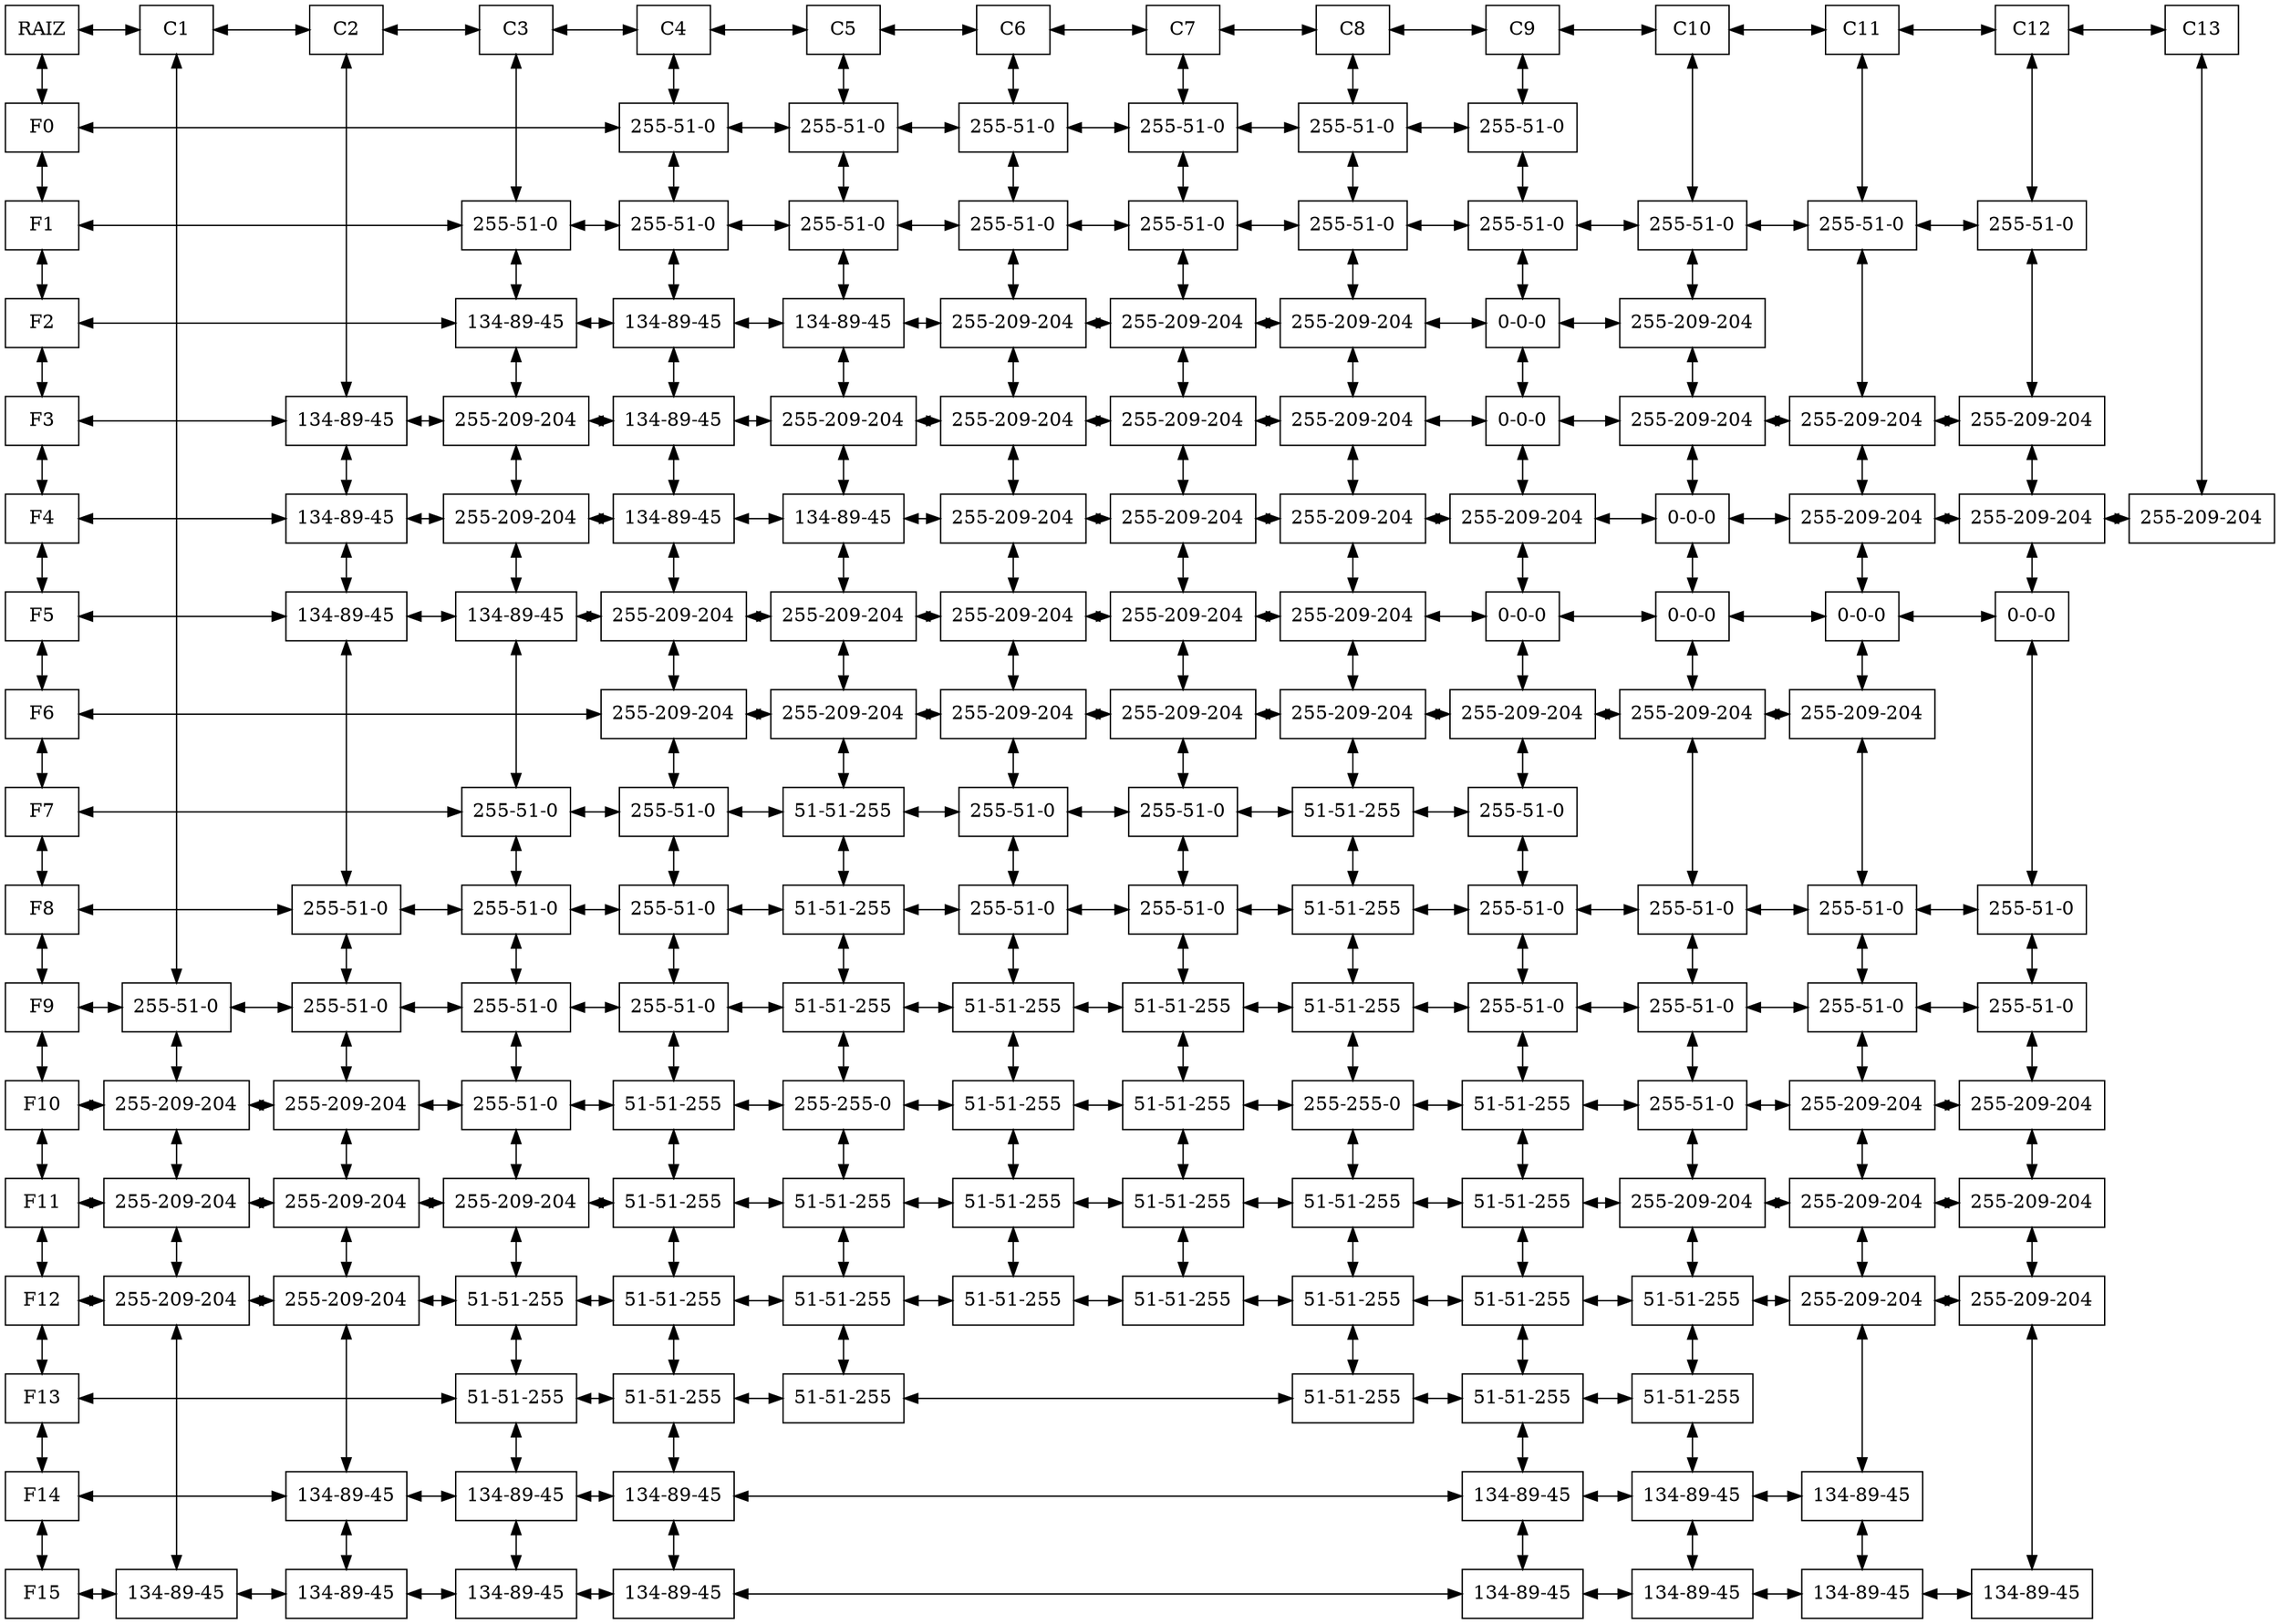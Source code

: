 digraph MatrizCapa{ 
 node[shape=box] 
 rankdir=UD; 
 {rank=min; 
nodo00[label="RAIZ" ,rankdir=LR,group=0]; 
nodo20[label="C1" ,rankdir=LR,group=2]; 
nodo30[label="C2" ,rankdir=LR,group=3]; 
nodo40[label="C3" ,rankdir=LR,group=4]; 
nodo50[label="C4" ,rankdir=LR,group=5]; 
nodo60[label="C5" ,rankdir=LR,group=6]; 
nodo70[label="C6" ,rankdir=LR,group=7]; 
nodo80[label="C7" ,rankdir=LR,group=8]; 
nodo90[label="C8" ,rankdir=LR,group=9]; 
nodo100[label="C9" ,rankdir=LR,group=10]; 
nodo110[label="C10" ,rankdir=LR,group=11]; 
nodo120[label="C11" ,rankdir=LR,group=12]; 
nodo130[label="C12" ,rankdir=LR,group=13]; 
nodo140[label="C13" ,rankdir=LR,group=14]; 
}{rank=same; 
nodo00[label="RAIZ" ,group=0]; 
nodo20[label="C1" ,group=2]; 
nodo30[label="C2" ,group=3]; 
nodo40[label="C3" ,group=4]; 
nodo50[label="C4" ,group=5]; 
nodo60[label="C5" ,group=6]; 
nodo70[label="C6" ,group=7]; 
nodo80[label="C7" ,group=8]; 
nodo90[label="C8" ,group=9]; 
nodo100[label="C9" ,group=10]; 
nodo110[label="C10" ,group=11]; 
nodo120[label="C11" ,group=12]; 
nodo130[label="C12" ,group=13]; 
nodo140[label="C13" ,group=14]; 
}{rank=same; 
nodo01[label="F0" ,group=0]; 
nodo51[label="255-51-0" ,group=5]; 
nodo61[label="255-51-0" ,group=6]; 
nodo71[label="255-51-0" ,group=7]; 
nodo81[label="255-51-0" ,group=8]; 
nodo91[label="255-51-0" ,group=9]; 
nodo101[label="255-51-0" ,group=10]; 
}{rank=same; 
nodo02[label="F1" ,group=0]; 
nodo42[label="255-51-0" ,group=4]; 
nodo52[label="255-51-0" ,group=5]; 
nodo62[label="255-51-0" ,group=6]; 
nodo72[label="255-51-0" ,group=7]; 
nodo82[label="255-51-0" ,group=8]; 
nodo92[label="255-51-0" ,group=9]; 
nodo102[label="255-51-0" ,group=10]; 
nodo112[label="255-51-0" ,group=11]; 
nodo122[label="255-51-0" ,group=12]; 
nodo132[label="255-51-0" ,group=13]; 
}{rank=same; 
nodo03[label="F2" ,group=0]; 
nodo43[label="134-89-45" ,group=4]; 
nodo53[label="134-89-45" ,group=5]; 
nodo63[label="134-89-45" ,group=6]; 
nodo73[label="255-209-204" ,group=7]; 
nodo83[label="255-209-204" ,group=8]; 
nodo93[label="255-209-204" ,group=9]; 
nodo103[label="0-0-0" ,group=10]; 
nodo113[label="255-209-204" ,group=11]; 
}{rank=same; 
nodo04[label="F3" ,group=0]; 
nodo34[label="134-89-45" ,group=3]; 
nodo44[label="255-209-204" ,group=4]; 
nodo54[label="134-89-45" ,group=5]; 
nodo64[label="255-209-204" ,group=6]; 
nodo74[label="255-209-204" ,group=7]; 
nodo84[label="255-209-204" ,group=8]; 
nodo94[label="255-209-204" ,group=9]; 
nodo104[label="0-0-0" ,group=10]; 
nodo114[label="255-209-204" ,group=11]; 
nodo124[label="255-209-204" ,group=12]; 
nodo134[label="255-209-204" ,group=13]; 
}{rank=same; 
nodo05[label="F4" ,group=0]; 
nodo35[label="134-89-45" ,group=3]; 
nodo45[label="255-209-204" ,group=4]; 
nodo55[label="134-89-45" ,group=5]; 
nodo65[label="134-89-45" ,group=6]; 
nodo75[label="255-209-204" ,group=7]; 
nodo85[label="255-209-204" ,group=8]; 
nodo95[label="255-209-204" ,group=9]; 
nodo105[label="255-209-204" ,group=10]; 
nodo115[label="0-0-0" ,group=11]; 
nodo125[label="255-209-204" ,group=12]; 
nodo135[label="255-209-204" ,group=13]; 
nodo145[label="255-209-204" ,group=14]; 
}{rank=same; 
nodo06[label="F5" ,group=0]; 
nodo36[label="134-89-45" ,group=3]; 
nodo46[label="134-89-45" ,group=4]; 
nodo56[label="255-209-204" ,group=5]; 
nodo66[label="255-209-204" ,group=6]; 
nodo76[label="255-209-204" ,group=7]; 
nodo86[label="255-209-204" ,group=8]; 
nodo96[label="255-209-204" ,group=9]; 
nodo106[label="0-0-0" ,group=10]; 
nodo116[label="0-0-0" ,group=11]; 
nodo126[label="0-0-0" ,group=12]; 
nodo136[label="0-0-0" ,group=13]; 
}{rank=same; 
nodo07[label="F6" ,group=0]; 
nodo57[label="255-209-204" ,group=5]; 
nodo67[label="255-209-204" ,group=6]; 
nodo77[label="255-209-204" ,group=7]; 
nodo87[label="255-209-204" ,group=8]; 
nodo97[label="255-209-204" ,group=9]; 
nodo107[label="255-209-204" ,group=10]; 
nodo117[label="255-209-204" ,group=11]; 
nodo127[label="255-209-204" ,group=12]; 
}{rank=same; 
nodo08[label="F7" ,group=0]; 
nodo48[label="255-51-0" ,group=4]; 
nodo58[label="255-51-0" ,group=5]; 
nodo68[label="51-51-255" ,group=6]; 
nodo78[label="255-51-0" ,group=7]; 
nodo88[label="255-51-0" ,group=8]; 
nodo98[label="51-51-255" ,group=9]; 
nodo108[label="255-51-0" ,group=10]; 
}{rank=same; 
nodo09[label="F8" ,group=0]; 
nodo39[label="255-51-0" ,group=3]; 
nodo49[label="255-51-0" ,group=4]; 
nodo59[label="255-51-0" ,group=5]; 
nodo69[label="51-51-255" ,group=6]; 
nodo79[label="255-51-0" ,group=7]; 
nodo89[label="255-51-0" ,group=8]; 
nodo99[label="51-51-255" ,group=9]; 
nodo109[label="255-51-0" ,group=10]; 
nodo119[label="255-51-0" ,group=11]; 
nodo129[label="255-51-0" ,group=12]; 
nodo139[label="255-51-0" ,group=13]; 
}{rank=same; 
nodo010[label="F9" ,group=0]; 
nodo210[label="255-51-0" ,group=2]; 
nodo310[label="255-51-0" ,group=3]; 
nodo410[label="255-51-0" ,group=4]; 
nodo510[label="255-51-0" ,group=5]; 
nodo610[label="51-51-255" ,group=6]; 
nodo710[label="51-51-255" ,group=7]; 
nodo810[label="51-51-255" ,group=8]; 
nodo910[label="51-51-255" ,group=9]; 
nodo1010[label="255-51-0" ,group=10]; 
nodo1110[label="255-51-0" ,group=11]; 
nodo1210[label="255-51-0" ,group=12]; 
nodo1310[label="255-51-0" ,group=13]; 
}{rank=same; 
nodo011[label="F10" ,group=0]; 
nodo211[label="255-209-204" ,group=2]; 
nodo311[label="255-209-204" ,group=3]; 
nodo411[label="255-51-0" ,group=4]; 
nodo511[label="51-51-255" ,group=5]; 
nodo611[label="255-255-0" ,group=6]; 
nodo711[label="51-51-255" ,group=7]; 
nodo811[label="51-51-255" ,group=8]; 
nodo911[label="255-255-0" ,group=9]; 
nodo1011[label="51-51-255" ,group=10]; 
nodo1111[label="255-51-0" ,group=11]; 
nodo1211[label="255-209-204" ,group=12]; 
nodo1311[label="255-209-204" ,group=13]; 
}{rank=same; 
nodo012[label="F11" ,group=0]; 
nodo212[label="255-209-204" ,group=2]; 
nodo312[label="255-209-204" ,group=3]; 
nodo412[label="255-209-204" ,group=4]; 
nodo512[label="51-51-255" ,group=5]; 
nodo612[label="51-51-255" ,group=6]; 
nodo712[label="51-51-255" ,group=7]; 
nodo812[label="51-51-255" ,group=8]; 
nodo912[label="51-51-255" ,group=9]; 
nodo1012[label="51-51-255" ,group=10]; 
nodo1112[label="255-209-204" ,group=11]; 
nodo1212[label="255-209-204" ,group=12]; 
nodo1312[label="255-209-204" ,group=13]; 
}{rank=same; 
nodo013[label="F12" ,group=0]; 
nodo213[label="255-209-204" ,group=2]; 
nodo313[label="255-209-204" ,group=3]; 
nodo413[label="51-51-255" ,group=4]; 
nodo513[label="51-51-255" ,group=5]; 
nodo613[label="51-51-255" ,group=6]; 
nodo713[label="51-51-255" ,group=7]; 
nodo813[label="51-51-255" ,group=8]; 
nodo913[label="51-51-255" ,group=9]; 
nodo1013[label="51-51-255" ,group=10]; 
nodo1113[label="51-51-255" ,group=11]; 
nodo1213[label="255-209-204" ,group=12]; 
nodo1313[label="255-209-204" ,group=13]; 
}{rank=same; 
nodo014[label="F13" ,group=0]; 
nodo414[label="51-51-255" ,group=4]; 
nodo514[label="51-51-255" ,group=5]; 
nodo614[label="51-51-255" ,group=6]; 
nodo914[label="51-51-255" ,group=9]; 
nodo1014[label="51-51-255" ,group=10]; 
nodo1114[label="51-51-255" ,group=11]; 
}{rank=same; 
nodo015[label="F14" ,group=0]; 
nodo315[label="134-89-45" ,group=3]; 
nodo415[label="134-89-45" ,group=4]; 
nodo515[label="134-89-45" ,group=5]; 
nodo1015[label="134-89-45" ,group=10]; 
nodo1115[label="134-89-45" ,group=11]; 
nodo1215[label="134-89-45" ,group=12]; 
}{rank=same; 
nodo016[label="F15" ,group=0]; 
nodo216[label="134-89-45" ,group=2]; 
nodo316[label="134-89-45" ,group=3]; 
nodo416[label="134-89-45" ,group=4]; 
nodo516[label="134-89-45" ,group=5]; 
nodo1016[label="134-89-45" ,group=10]; 
nodo1116[label="134-89-45" ,group=11]; 
nodo1216[label="134-89-45" ,group=12]; 
nodo1316[label="134-89-45" ,group=13]; 
}nodo00 -> nodo20 [dir=both];
nodo20 -> nodo30 [dir=both];
nodo30 -> nodo40 [dir=both];
nodo40 -> nodo50 [dir=both];
nodo50 -> nodo60 [dir=both];
nodo60 -> nodo70 [dir=both];
nodo70 -> nodo80 [dir=both];
nodo80 -> nodo90 [dir=both];
nodo90 -> nodo100 [dir=both];
nodo100 -> nodo110 [dir=both];
nodo110 -> nodo120 [dir=both];
nodo120 -> nodo130 [dir=both];
nodo130 -> nodo140 [dir=both];
nodo01 -> nodo51 [dir=both];
nodo51 -> nodo61 [dir=both];
nodo61 -> nodo71 [dir=both];
nodo71 -> nodo81 [dir=both];
nodo81 -> nodo91 [dir=both];
nodo91 -> nodo101 [dir=both];
nodo02 -> nodo42 [dir=both];
nodo42 -> nodo52 [dir=both];
nodo52 -> nodo62 [dir=both];
nodo62 -> nodo72 [dir=both];
nodo72 -> nodo82 [dir=both];
nodo82 -> nodo92 [dir=both];
nodo92 -> nodo102 [dir=both];
nodo102 -> nodo112 [dir=both];
nodo112 -> nodo122 [dir=both];
nodo122 -> nodo132 [dir=both];
nodo03 -> nodo43 [dir=both];
nodo43 -> nodo53 [dir=both];
nodo53 -> nodo63 [dir=both];
nodo63 -> nodo73 [dir=both];
nodo73 -> nodo83 [dir=both];
nodo83 -> nodo93 [dir=both];
nodo93 -> nodo103 [dir=both];
nodo103 -> nodo113 [dir=both];
nodo04 -> nodo34 [dir=both];
nodo34 -> nodo44 [dir=both];
nodo44 -> nodo54 [dir=both];
nodo54 -> nodo64 [dir=both];
nodo64 -> nodo74 [dir=both];
nodo74 -> nodo84 [dir=both];
nodo84 -> nodo94 [dir=both];
nodo94 -> nodo104 [dir=both];
nodo104 -> nodo114 [dir=both];
nodo114 -> nodo124 [dir=both];
nodo124 -> nodo134 [dir=both];
nodo05 -> nodo35 [dir=both];
nodo35 -> nodo45 [dir=both];
nodo45 -> nodo55 [dir=both];
nodo55 -> nodo65 [dir=both];
nodo65 -> nodo75 [dir=both];
nodo75 -> nodo85 [dir=both];
nodo85 -> nodo95 [dir=both];
nodo95 -> nodo105 [dir=both];
nodo105 -> nodo115 [dir=both];
nodo115 -> nodo125 [dir=both];
nodo125 -> nodo135 [dir=both];
nodo135 -> nodo145 [dir=both];
nodo06 -> nodo36 [dir=both];
nodo36 -> nodo46 [dir=both];
nodo46 -> nodo56 [dir=both];
nodo56 -> nodo66 [dir=both];
nodo66 -> nodo76 [dir=both];
nodo76 -> nodo86 [dir=both];
nodo86 -> nodo96 [dir=both];
nodo96 -> nodo106 [dir=both];
nodo106 -> nodo116 [dir=both];
nodo116 -> nodo126 [dir=both];
nodo126 -> nodo136 [dir=both];
nodo07 -> nodo57 [dir=both];
nodo57 -> nodo67 [dir=both];
nodo67 -> nodo77 [dir=both];
nodo77 -> nodo87 [dir=both];
nodo87 -> nodo97 [dir=both];
nodo97 -> nodo107 [dir=both];
nodo107 -> nodo117 [dir=both];
nodo117 -> nodo127 [dir=both];
nodo08 -> nodo48 [dir=both];
nodo48 -> nodo58 [dir=both];
nodo58 -> nodo68 [dir=both];
nodo68 -> nodo78 [dir=both];
nodo78 -> nodo88 [dir=both];
nodo88 -> nodo98 [dir=both];
nodo98 -> nodo108 [dir=both];
nodo09 -> nodo39 [dir=both];
nodo39 -> nodo49 [dir=both];
nodo49 -> nodo59 [dir=both];
nodo59 -> nodo69 [dir=both];
nodo69 -> nodo79 [dir=both];
nodo79 -> nodo89 [dir=both];
nodo89 -> nodo99 [dir=both];
nodo99 -> nodo109 [dir=both];
nodo109 -> nodo119 [dir=both];
nodo119 -> nodo129 [dir=both];
nodo129 -> nodo139 [dir=both];
nodo010 -> nodo210 [dir=both];
nodo210 -> nodo310 [dir=both];
nodo310 -> nodo410 [dir=both];
nodo410 -> nodo510 [dir=both];
nodo510 -> nodo610 [dir=both];
nodo610 -> nodo710 [dir=both];
nodo710 -> nodo810 [dir=both];
nodo810 -> nodo910 [dir=both];
nodo910 -> nodo1010 [dir=both];
nodo1010 -> nodo1110 [dir=both];
nodo1110 -> nodo1210 [dir=both];
nodo1210 -> nodo1310 [dir=both];
nodo011 -> nodo211 [dir=both];
nodo211 -> nodo311 [dir=both];
nodo311 -> nodo411 [dir=both];
nodo411 -> nodo511 [dir=both];
nodo511 -> nodo611 [dir=both];
nodo611 -> nodo711 [dir=both];
nodo711 -> nodo811 [dir=both];
nodo811 -> nodo911 [dir=both];
nodo911 -> nodo1011 [dir=both];
nodo1011 -> nodo1111 [dir=both];
nodo1111 -> nodo1211 [dir=both];
nodo1211 -> nodo1311 [dir=both];
nodo012 -> nodo212 [dir=both];
nodo212 -> nodo312 [dir=both];
nodo312 -> nodo412 [dir=both];
nodo412 -> nodo512 [dir=both];
nodo512 -> nodo612 [dir=both];
nodo612 -> nodo712 [dir=both];
nodo712 -> nodo812 [dir=both];
nodo812 -> nodo912 [dir=both];
nodo912 -> nodo1012 [dir=both];
nodo1012 -> nodo1112 [dir=both];
nodo1112 -> nodo1212 [dir=both];
nodo1212 -> nodo1312 [dir=both];
nodo013 -> nodo213 [dir=both];
nodo213 -> nodo313 [dir=both];
nodo313 -> nodo413 [dir=both];
nodo413 -> nodo513 [dir=both];
nodo513 -> nodo613 [dir=both];
nodo613 -> nodo713 [dir=both];
nodo713 -> nodo813 [dir=both];
nodo813 -> nodo913 [dir=both];
nodo913 -> nodo1013 [dir=both];
nodo1013 -> nodo1113 [dir=both];
nodo1113 -> nodo1213 [dir=both];
nodo1213 -> nodo1313 [dir=both];
nodo014 -> nodo414 [dir=both];
nodo414 -> nodo514 [dir=both];
nodo514 -> nodo614 [dir=both];
nodo614 -> nodo914 [dir=both];
nodo914 -> nodo1014 [dir=both];
nodo1014 -> nodo1114 [dir=both];
nodo015 -> nodo315 [dir=both];
nodo315 -> nodo415 [dir=both];
nodo415 -> nodo515 [dir=both];
nodo515 -> nodo1015 [dir=both];
nodo1015 -> nodo1115 [dir=both];
nodo1115 -> nodo1215 [dir=both];
nodo016 -> nodo216 [dir=both];
nodo216 -> nodo316 [dir=both];
nodo316 -> nodo416 [dir=both];
nodo416 -> nodo516 [dir=both];
nodo516 -> nodo1016 [dir=both];
nodo1016 -> nodo1116 [dir=both];
nodo1116 -> nodo1216 [dir=both];
nodo1216 -> nodo1316 [dir=both];
nodo00 -> nodo01 [dir=both];
nodo01 -> nodo02 [dir=both];
nodo02 -> nodo03 [dir=both];
nodo03 -> nodo04 [dir=both];
nodo04 -> nodo05 [dir=both];
nodo05 -> nodo06 [dir=both];
nodo06 -> nodo07 [dir=both];
nodo07 -> nodo08 [dir=both];
nodo08 -> nodo09 [dir=both];
nodo09 -> nodo010 [dir=both];
nodo010 -> nodo011 [dir=both];
nodo011 -> nodo012 [dir=both];
nodo012 -> nodo013 [dir=both];
nodo013 -> nodo014 [dir=both];
nodo014 -> nodo015 [dir=both];
nodo015 -> nodo016 [dir=both];
nodo20 -> nodo210 [dir=both];
nodo210 -> nodo211 [dir=both];
nodo211 -> nodo212 [dir=both];
nodo212 -> nodo213 [dir=both];
nodo213 -> nodo216 [dir=both];
nodo30 -> nodo34 [dir=both];
nodo34 -> nodo35 [dir=both];
nodo35 -> nodo36 [dir=both];
nodo36 -> nodo39 [dir=both];
nodo39 -> nodo310 [dir=both];
nodo310 -> nodo311 [dir=both];
nodo311 -> nodo312 [dir=both];
nodo312 -> nodo313 [dir=both];
nodo313 -> nodo315 [dir=both];
nodo315 -> nodo316 [dir=both];
nodo40 -> nodo42 [dir=both];
nodo42 -> nodo43 [dir=both];
nodo43 -> nodo44 [dir=both];
nodo44 -> nodo45 [dir=both];
nodo45 -> nodo46 [dir=both];
nodo46 -> nodo48 [dir=both];
nodo48 -> nodo49 [dir=both];
nodo49 -> nodo410 [dir=both];
nodo410 -> nodo411 [dir=both];
nodo411 -> nodo412 [dir=both];
nodo412 -> nodo413 [dir=both];
nodo413 -> nodo414 [dir=both];
nodo414 -> nodo415 [dir=both];
nodo415 -> nodo416 [dir=both];
nodo50 -> nodo51 [dir=both];
nodo51 -> nodo52 [dir=both];
nodo52 -> nodo53 [dir=both];
nodo53 -> nodo54 [dir=both];
nodo54 -> nodo55 [dir=both];
nodo55 -> nodo56 [dir=both];
nodo56 -> nodo57 [dir=both];
nodo57 -> nodo58 [dir=both];
nodo58 -> nodo59 [dir=both];
nodo59 -> nodo510 [dir=both];
nodo510 -> nodo511 [dir=both];
nodo511 -> nodo512 [dir=both];
nodo512 -> nodo513 [dir=both];
nodo513 -> nodo514 [dir=both];
nodo514 -> nodo515 [dir=both];
nodo515 -> nodo516 [dir=both];
nodo60 -> nodo61 [dir=both];
nodo61 -> nodo62 [dir=both];
nodo62 -> nodo63 [dir=both];
nodo63 -> nodo64 [dir=both];
nodo64 -> nodo65 [dir=both];
nodo65 -> nodo66 [dir=both];
nodo66 -> nodo67 [dir=both];
nodo67 -> nodo68 [dir=both];
nodo68 -> nodo69 [dir=both];
nodo69 -> nodo610 [dir=both];
nodo610 -> nodo611 [dir=both];
nodo611 -> nodo612 [dir=both];
nodo612 -> nodo613 [dir=both];
nodo613 -> nodo614 [dir=both];
nodo70 -> nodo71 [dir=both];
nodo71 -> nodo72 [dir=both];
nodo72 -> nodo73 [dir=both];
nodo73 -> nodo74 [dir=both];
nodo74 -> nodo75 [dir=both];
nodo75 -> nodo76 [dir=both];
nodo76 -> nodo77 [dir=both];
nodo77 -> nodo78 [dir=both];
nodo78 -> nodo79 [dir=both];
nodo79 -> nodo710 [dir=both];
nodo710 -> nodo711 [dir=both];
nodo711 -> nodo712 [dir=both];
nodo712 -> nodo713 [dir=both];
nodo80 -> nodo81 [dir=both];
nodo81 -> nodo82 [dir=both];
nodo82 -> nodo83 [dir=both];
nodo83 -> nodo84 [dir=both];
nodo84 -> nodo85 [dir=both];
nodo85 -> nodo86 [dir=both];
nodo86 -> nodo87 [dir=both];
nodo87 -> nodo88 [dir=both];
nodo88 -> nodo89 [dir=both];
nodo89 -> nodo810 [dir=both];
nodo810 -> nodo811 [dir=both];
nodo811 -> nodo812 [dir=both];
nodo812 -> nodo813 [dir=both];
nodo90 -> nodo91 [dir=both];
nodo91 -> nodo92 [dir=both];
nodo92 -> nodo93 [dir=both];
nodo93 -> nodo94 [dir=both];
nodo94 -> nodo95 [dir=both];
nodo95 -> nodo96 [dir=both];
nodo96 -> nodo97 [dir=both];
nodo97 -> nodo98 [dir=both];
nodo98 -> nodo99 [dir=both];
nodo99 -> nodo910 [dir=both];
nodo910 -> nodo911 [dir=both];
nodo911 -> nodo912 [dir=both];
nodo912 -> nodo913 [dir=both];
nodo913 -> nodo914 [dir=both];
nodo100 -> nodo101 [dir=both];
nodo101 -> nodo102 [dir=both];
nodo102 -> nodo103 [dir=both];
nodo103 -> nodo104 [dir=both];
nodo104 -> nodo105 [dir=both];
nodo105 -> nodo106 [dir=both];
nodo106 -> nodo107 [dir=both];
nodo107 -> nodo108 [dir=both];
nodo108 -> nodo109 [dir=both];
nodo109 -> nodo1010 [dir=both];
nodo1010 -> nodo1011 [dir=both];
nodo1011 -> nodo1012 [dir=both];
nodo1012 -> nodo1013 [dir=both];
nodo1013 -> nodo1014 [dir=both];
nodo1014 -> nodo1015 [dir=both];
nodo1015 -> nodo1016 [dir=both];
nodo110 -> nodo112 [dir=both];
nodo112 -> nodo113 [dir=both];
nodo113 -> nodo114 [dir=both];
nodo114 -> nodo115 [dir=both];
nodo115 -> nodo116 [dir=both];
nodo116 -> nodo117 [dir=both];
nodo117 -> nodo119 [dir=both];
nodo119 -> nodo1110 [dir=both];
nodo1110 -> nodo1111 [dir=both];
nodo1111 -> nodo1112 [dir=both];
nodo1112 -> nodo1113 [dir=both];
nodo1113 -> nodo1114 [dir=both];
nodo1114 -> nodo1115 [dir=both];
nodo1115 -> nodo1116 [dir=both];
nodo120 -> nodo122 [dir=both];
nodo122 -> nodo124 [dir=both];
nodo124 -> nodo125 [dir=both];
nodo125 -> nodo126 [dir=both];
nodo126 -> nodo127 [dir=both];
nodo127 -> nodo129 [dir=both];
nodo129 -> nodo1210 [dir=both];
nodo1210 -> nodo1211 [dir=both];
nodo1211 -> nodo1212 [dir=both];
nodo1212 -> nodo1213 [dir=both];
nodo1213 -> nodo1215 [dir=both];
nodo1215 -> nodo1216 [dir=both];
nodo130 -> nodo132 [dir=both];
nodo132 -> nodo134 [dir=both];
nodo134 -> nodo135 [dir=both];
nodo135 -> nodo136 [dir=both];
nodo136 -> nodo139 [dir=both];
nodo139 -> nodo1310 [dir=both];
nodo1310 -> nodo1311 [dir=both];
nodo1311 -> nodo1312 [dir=both];
nodo1312 -> nodo1313 [dir=both];
nodo1313 -> nodo1316 [dir=both];
nodo140 -> nodo145 [dir=both];
}